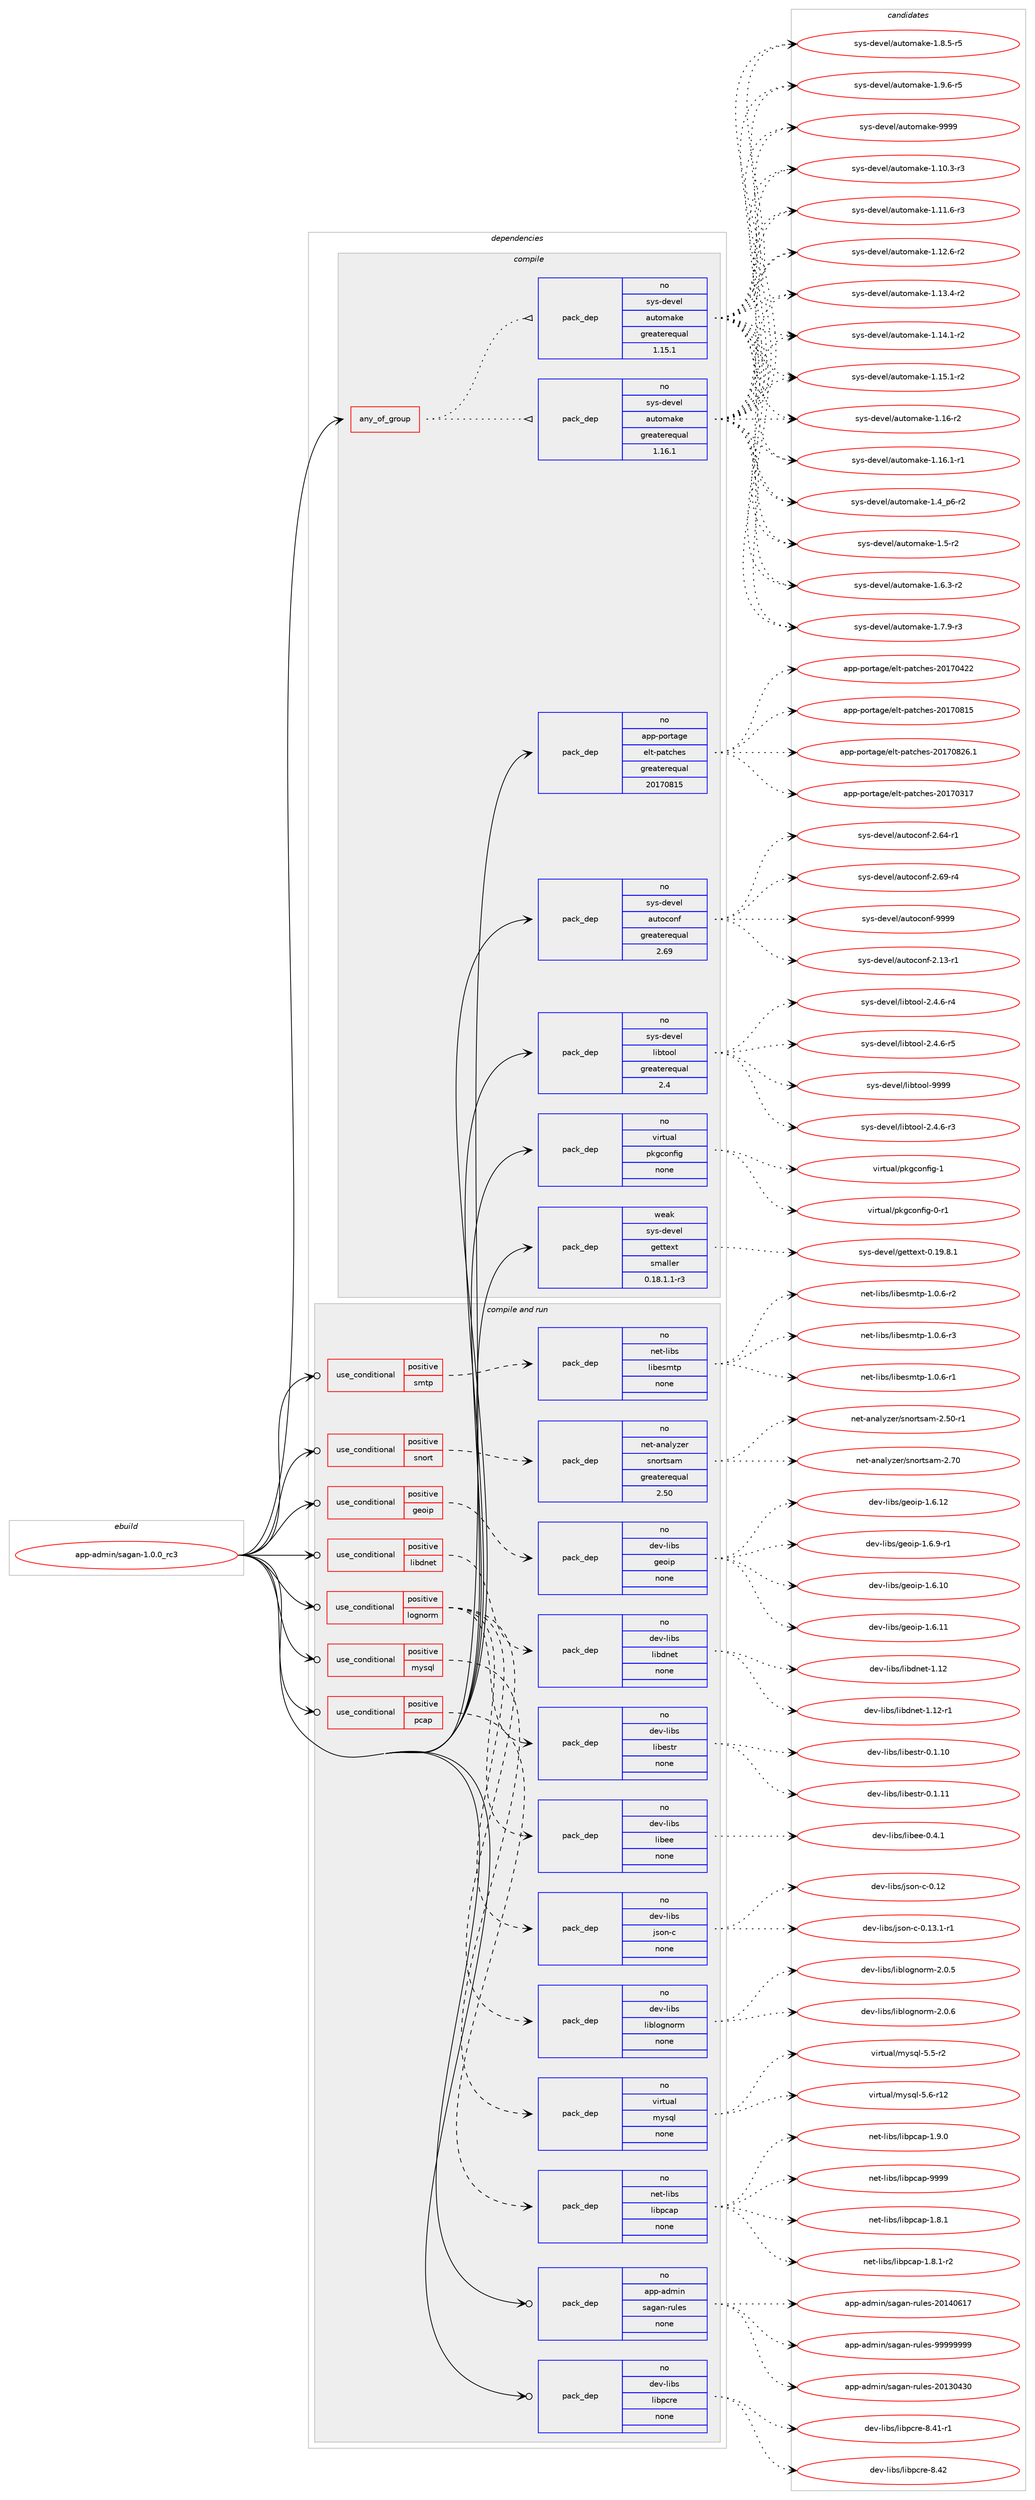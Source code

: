 digraph prolog {

# *************
# Graph options
# *************

newrank=true;
concentrate=true;
compound=true;
graph [rankdir=LR,fontname=Helvetica,fontsize=10,ranksep=1.5];#, ranksep=2.5, nodesep=0.2];
edge  [arrowhead=vee];
node  [fontname=Helvetica,fontsize=10];

# **********
# The ebuild
# **********

subgraph cluster_leftcol {
color=gray;
rank=same;
label=<<i>ebuild</i>>;
id [label="app-admin/sagan-1.0.0_rc3", color=red, width=4, href="../app-admin/sagan-1.0.0_rc3.svg"];
}

# ****************
# The dependencies
# ****************

subgraph cluster_midcol {
color=gray;
label=<<i>dependencies</i>>;
subgraph cluster_compile {
fillcolor="#eeeeee";
style=filled;
label=<<i>compile</i>>;
subgraph any45 {
dependency740 [label=<<TABLE BORDER="0" CELLBORDER="1" CELLSPACING="0" CELLPADDING="4"><TR><TD CELLPADDING="10">any_of_group</TD></TR></TABLE>>, shape=none, color=red];subgraph pack599 {
dependency741 [label=<<TABLE BORDER="0" CELLBORDER="1" CELLSPACING="0" CELLPADDING="4" WIDTH="220"><TR><TD ROWSPAN="6" CELLPADDING="30">pack_dep</TD></TR><TR><TD WIDTH="110">no</TD></TR><TR><TD>sys-devel</TD></TR><TR><TD>automake</TD></TR><TR><TD>greaterequal</TD></TR><TR><TD>1.16.1</TD></TR></TABLE>>, shape=none, color=blue];
}
dependency740:e -> dependency741:w [weight=20,style="dotted",arrowhead="oinv"];
subgraph pack600 {
dependency742 [label=<<TABLE BORDER="0" CELLBORDER="1" CELLSPACING="0" CELLPADDING="4" WIDTH="220"><TR><TD ROWSPAN="6" CELLPADDING="30">pack_dep</TD></TR><TR><TD WIDTH="110">no</TD></TR><TR><TD>sys-devel</TD></TR><TR><TD>automake</TD></TR><TR><TD>greaterequal</TD></TR><TR><TD>1.15.1</TD></TR></TABLE>>, shape=none, color=blue];
}
dependency740:e -> dependency742:w [weight=20,style="dotted",arrowhead="oinv"];
}
id:e -> dependency740:w [weight=20,style="solid",arrowhead="vee"];
subgraph pack601 {
dependency743 [label=<<TABLE BORDER="0" CELLBORDER="1" CELLSPACING="0" CELLPADDING="4" WIDTH="220"><TR><TD ROWSPAN="6" CELLPADDING="30">pack_dep</TD></TR><TR><TD WIDTH="110">no</TD></TR><TR><TD>app-portage</TD></TR><TR><TD>elt-patches</TD></TR><TR><TD>greaterequal</TD></TR><TR><TD>20170815</TD></TR></TABLE>>, shape=none, color=blue];
}
id:e -> dependency743:w [weight=20,style="solid",arrowhead="vee"];
subgraph pack602 {
dependency744 [label=<<TABLE BORDER="0" CELLBORDER="1" CELLSPACING="0" CELLPADDING="4" WIDTH="220"><TR><TD ROWSPAN="6" CELLPADDING="30">pack_dep</TD></TR><TR><TD WIDTH="110">no</TD></TR><TR><TD>sys-devel</TD></TR><TR><TD>autoconf</TD></TR><TR><TD>greaterequal</TD></TR><TR><TD>2.69</TD></TR></TABLE>>, shape=none, color=blue];
}
id:e -> dependency744:w [weight=20,style="solid",arrowhead="vee"];
subgraph pack603 {
dependency745 [label=<<TABLE BORDER="0" CELLBORDER="1" CELLSPACING="0" CELLPADDING="4" WIDTH="220"><TR><TD ROWSPAN="6" CELLPADDING="30">pack_dep</TD></TR><TR><TD WIDTH="110">no</TD></TR><TR><TD>sys-devel</TD></TR><TR><TD>libtool</TD></TR><TR><TD>greaterequal</TD></TR><TR><TD>2.4</TD></TR></TABLE>>, shape=none, color=blue];
}
id:e -> dependency745:w [weight=20,style="solid",arrowhead="vee"];
subgraph pack604 {
dependency746 [label=<<TABLE BORDER="0" CELLBORDER="1" CELLSPACING="0" CELLPADDING="4" WIDTH="220"><TR><TD ROWSPAN="6" CELLPADDING="30">pack_dep</TD></TR><TR><TD WIDTH="110">no</TD></TR><TR><TD>virtual</TD></TR><TR><TD>pkgconfig</TD></TR><TR><TD>none</TD></TR><TR><TD></TD></TR></TABLE>>, shape=none, color=blue];
}
id:e -> dependency746:w [weight=20,style="solid",arrowhead="vee"];
subgraph pack605 {
dependency747 [label=<<TABLE BORDER="0" CELLBORDER="1" CELLSPACING="0" CELLPADDING="4" WIDTH="220"><TR><TD ROWSPAN="6" CELLPADDING="30">pack_dep</TD></TR><TR><TD WIDTH="110">weak</TD></TR><TR><TD>sys-devel</TD></TR><TR><TD>gettext</TD></TR><TR><TD>smaller</TD></TR><TR><TD>0.18.1.1-r3</TD></TR></TABLE>>, shape=none, color=blue];
}
id:e -> dependency747:w [weight=20,style="solid",arrowhead="vee"];
}
subgraph cluster_compileandrun {
fillcolor="#eeeeee";
style=filled;
label=<<i>compile and run</i>>;
subgraph cond95 {
dependency748 [label=<<TABLE BORDER="0" CELLBORDER="1" CELLSPACING="0" CELLPADDING="4"><TR><TD ROWSPAN="3" CELLPADDING="10">use_conditional</TD></TR><TR><TD>positive</TD></TR><TR><TD>geoip</TD></TR></TABLE>>, shape=none, color=red];
subgraph pack606 {
dependency749 [label=<<TABLE BORDER="0" CELLBORDER="1" CELLSPACING="0" CELLPADDING="4" WIDTH="220"><TR><TD ROWSPAN="6" CELLPADDING="30">pack_dep</TD></TR><TR><TD WIDTH="110">no</TD></TR><TR><TD>dev-libs</TD></TR><TR><TD>geoip</TD></TR><TR><TD>none</TD></TR><TR><TD></TD></TR></TABLE>>, shape=none, color=blue];
}
dependency748:e -> dependency749:w [weight=20,style="dashed",arrowhead="vee"];
}
id:e -> dependency748:w [weight=20,style="solid",arrowhead="odotvee"];
subgraph cond96 {
dependency750 [label=<<TABLE BORDER="0" CELLBORDER="1" CELLSPACING="0" CELLPADDING="4"><TR><TD ROWSPAN="3" CELLPADDING="10">use_conditional</TD></TR><TR><TD>positive</TD></TR><TR><TD>libdnet</TD></TR></TABLE>>, shape=none, color=red];
subgraph pack607 {
dependency751 [label=<<TABLE BORDER="0" CELLBORDER="1" CELLSPACING="0" CELLPADDING="4" WIDTH="220"><TR><TD ROWSPAN="6" CELLPADDING="30">pack_dep</TD></TR><TR><TD WIDTH="110">no</TD></TR><TR><TD>dev-libs</TD></TR><TR><TD>libdnet</TD></TR><TR><TD>none</TD></TR><TR><TD></TD></TR></TABLE>>, shape=none, color=blue];
}
dependency750:e -> dependency751:w [weight=20,style="dashed",arrowhead="vee"];
}
id:e -> dependency750:w [weight=20,style="solid",arrowhead="odotvee"];
subgraph cond97 {
dependency752 [label=<<TABLE BORDER="0" CELLBORDER="1" CELLSPACING="0" CELLPADDING="4"><TR><TD ROWSPAN="3" CELLPADDING="10">use_conditional</TD></TR><TR><TD>positive</TD></TR><TR><TD>lognorm</TD></TR></TABLE>>, shape=none, color=red];
subgraph pack608 {
dependency753 [label=<<TABLE BORDER="0" CELLBORDER="1" CELLSPACING="0" CELLPADDING="4" WIDTH="220"><TR><TD ROWSPAN="6" CELLPADDING="30">pack_dep</TD></TR><TR><TD WIDTH="110">no</TD></TR><TR><TD>dev-libs</TD></TR><TR><TD>liblognorm</TD></TR><TR><TD>none</TD></TR><TR><TD></TD></TR></TABLE>>, shape=none, color=blue];
}
dependency752:e -> dependency753:w [weight=20,style="dashed",arrowhead="vee"];
subgraph pack609 {
dependency754 [label=<<TABLE BORDER="0" CELLBORDER="1" CELLSPACING="0" CELLPADDING="4" WIDTH="220"><TR><TD ROWSPAN="6" CELLPADDING="30">pack_dep</TD></TR><TR><TD WIDTH="110">no</TD></TR><TR><TD>dev-libs</TD></TR><TR><TD>json-c</TD></TR><TR><TD>none</TD></TR><TR><TD></TD></TR></TABLE>>, shape=none, color=blue];
}
dependency752:e -> dependency754:w [weight=20,style="dashed",arrowhead="vee"];
subgraph pack610 {
dependency755 [label=<<TABLE BORDER="0" CELLBORDER="1" CELLSPACING="0" CELLPADDING="4" WIDTH="220"><TR><TD ROWSPAN="6" CELLPADDING="30">pack_dep</TD></TR><TR><TD WIDTH="110">no</TD></TR><TR><TD>dev-libs</TD></TR><TR><TD>libee</TD></TR><TR><TD>none</TD></TR><TR><TD></TD></TR></TABLE>>, shape=none, color=blue];
}
dependency752:e -> dependency755:w [weight=20,style="dashed",arrowhead="vee"];
subgraph pack611 {
dependency756 [label=<<TABLE BORDER="0" CELLBORDER="1" CELLSPACING="0" CELLPADDING="4" WIDTH="220"><TR><TD ROWSPAN="6" CELLPADDING="30">pack_dep</TD></TR><TR><TD WIDTH="110">no</TD></TR><TR><TD>dev-libs</TD></TR><TR><TD>libestr</TD></TR><TR><TD>none</TD></TR><TR><TD></TD></TR></TABLE>>, shape=none, color=blue];
}
dependency752:e -> dependency756:w [weight=20,style="dashed",arrowhead="vee"];
}
id:e -> dependency752:w [weight=20,style="solid",arrowhead="odotvee"];
subgraph cond98 {
dependency757 [label=<<TABLE BORDER="0" CELLBORDER="1" CELLSPACING="0" CELLPADDING="4"><TR><TD ROWSPAN="3" CELLPADDING="10">use_conditional</TD></TR><TR><TD>positive</TD></TR><TR><TD>mysql</TD></TR></TABLE>>, shape=none, color=red];
subgraph pack612 {
dependency758 [label=<<TABLE BORDER="0" CELLBORDER="1" CELLSPACING="0" CELLPADDING="4" WIDTH="220"><TR><TD ROWSPAN="6" CELLPADDING="30">pack_dep</TD></TR><TR><TD WIDTH="110">no</TD></TR><TR><TD>virtual</TD></TR><TR><TD>mysql</TD></TR><TR><TD>none</TD></TR><TR><TD></TD></TR></TABLE>>, shape=none, color=blue];
}
dependency757:e -> dependency758:w [weight=20,style="dashed",arrowhead="vee"];
}
id:e -> dependency757:w [weight=20,style="solid",arrowhead="odotvee"];
subgraph cond99 {
dependency759 [label=<<TABLE BORDER="0" CELLBORDER="1" CELLSPACING="0" CELLPADDING="4"><TR><TD ROWSPAN="3" CELLPADDING="10">use_conditional</TD></TR><TR><TD>positive</TD></TR><TR><TD>pcap</TD></TR></TABLE>>, shape=none, color=red];
subgraph pack613 {
dependency760 [label=<<TABLE BORDER="0" CELLBORDER="1" CELLSPACING="0" CELLPADDING="4" WIDTH="220"><TR><TD ROWSPAN="6" CELLPADDING="30">pack_dep</TD></TR><TR><TD WIDTH="110">no</TD></TR><TR><TD>net-libs</TD></TR><TR><TD>libpcap</TD></TR><TR><TD>none</TD></TR><TR><TD></TD></TR></TABLE>>, shape=none, color=blue];
}
dependency759:e -> dependency760:w [weight=20,style="dashed",arrowhead="vee"];
}
id:e -> dependency759:w [weight=20,style="solid",arrowhead="odotvee"];
subgraph cond100 {
dependency761 [label=<<TABLE BORDER="0" CELLBORDER="1" CELLSPACING="0" CELLPADDING="4"><TR><TD ROWSPAN="3" CELLPADDING="10">use_conditional</TD></TR><TR><TD>positive</TD></TR><TR><TD>smtp</TD></TR></TABLE>>, shape=none, color=red];
subgraph pack614 {
dependency762 [label=<<TABLE BORDER="0" CELLBORDER="1" CELLSPACING="0" CELLPADDING="4" WIDTH="220"><TR><TD ROWSPAN="6" CELLPADDING="30">pack_dep</TD></TR><TR><TD WIDTH="110">no</TD></TR><TR><TD>net-libs</TD></TR><TR><TD>libesmtp</TD></TR><TR><TD>none</TD></TR><TR><TD></TD></TR></TABLE>>, shape=none, color=blue];
}
dependency761:e -> dependency762:w [weight=20,style="dashed",arrowhead="vee"];
}
id:e -> dependency761:w [weight=20,style="solid",arrowhead="odotvee"];
subgraph cond101 {
dependency763 [label=<<TABLE BORDER="0" CELLBORDER="1" CELLSPACING="0" CELLPADDING="4"><TR><TD ROWSPAN="3" CELLPADDING="10">use_conditional</TD></TR><TR><TD>positive</TD></TR><TR><TD>snort</TD></TR></TABLE>>, shape=none, color=red];
subgraph pack615 {
dependency764 [label=<<TABLE BORDER="0" CELLBORDER="1" CELLSPACING="0" CELLPADDING="4" WIDTH="220"><TR><TD ROWSPAN="6" CELLPADDING="30">pack_dep</TD></TR><TR><TD WIDTH="110">no</TD></TR><TR><TD>net-analyzer</TD></TR><TR><TD>snortsam</TD></TR><TR><TD>greaterequal</TD></TR><TR><TD>2.50</TD></TR></TABLE>>, shape=none, color=blue];
}
dependency763:e -> dependency764:w [weight=20,style="dashed",arrowhead="vee"];
}
id:e -> dependency763:w [weight=20,style="solid",arrowhead="odotvee"];
subgraph pack616 {
dependency765 [label=<<TABLE BORDER="0" CELLBORDER="1" CELLSPACING="0" CELLPADDING="4" WIDTH="220"><TR><TD ROWSPAN="6" CELLPADDING="30">pack_dep</TD></TR><TR><TD WIDTH="110">no</TD></TR><TR><TD>app-admin</TD></TR><TR><TD>sagan-rules</TD></TR><TR><TD>none</TD></TR><TR><TD></TD></TR></TABLE>>, shape=none, color=blue];
}
id:e -> dependency765:w [weight=20,style="solid",arrowhead="odotvee"];
subgraph pack617 {
dependency766 [label=<<TABLE BORDER="0" CELLBORDER="1" CELLSPACING="0" CELLPADDING="4" WIDTH="220"><TR><TD ROWSPAN="6" CELLPADDING="30">pack_dep</TD></TR><TR><TD WIDTH="110">no</TD></TR><TR><TD>dev-libs</TD></TR><TR><TD>libpcre</TD></TR><TR><TD>none</TD></TR><TR><TD></TD></TR></TABLE>>, shape=none, color=blue];
}
id:e -> dependency766:w [weight=20,style="solid",arrowhead="odotvee"];
}
subgraph cluster_run {
fillcolor="#eeeeee";
style=filled;
label=<<i>run</i>>;
}
}

# **************
# The candidates
# **************

subgraph cluster_choices {
rank=same;
color=gray;
label=<<i>candidates</i>>;

subgraph choice599 {
color=black;
nodesep=1;
choice11512111545100101118101108479711711611110997107101454946494846514511451 [label="sys-devel/automake-1.10.3-r3", color=red, width=4,href="../sys-devel/automake-1.10.3-r3.svg"];
choice11512111545100101118101108479711711611110997107101454946494946544511451 [label="sys-devel/automake-1.11.6-r3", color=red, width=4,href="../sys-devel/automake-1.11.6-r3.svg"];
choice11512111545100101118101108479711711611110997107101454946495046544511450 [label="sys-devel/automake-1.12.6-r2", color=red, width=4,href="../sys-devel/automake-1.12.6-r2.svg"];
choice11512111545100101118101108479711711611110997107101454946495146524511450 [label="sys-devel/automake-1.13.4-r2", color=red, width=4,href="../sys-devel/automake-1.13.4-r2.svg"];
choice11512111545100101118101108479711711611110997107101454946495246494511450 [label="sys-devel/automake-1.14.1-r2", color=red, width=4,href="../sys-devel/automake-1.14.1-r2.svg"];
choice11512111545100101118101108479711711611110997107101454946495346494511450 [label="sys-devel/automake-1.15.1-r2", color=red, width=4,href="../sys-devel/automake-1.15.1-r2.svg"];
choice1151211154510010111810110847971171161111099710710145494649544511450 [label="sys-devel/automake-1.16-r2", color=red, width=4,href="../sys-devel/automake-1.16-r2.svg"];
choice11512111545100101118101108479711711611110997107101454946495446494511449 [label="sys-devel/automake-1.16.1-r1", color=red, width=4,href="../sys-devel/automake-1.16.1-r1.svg"];
choice115121115451001011181011084797117116111109971071014549465295112544511450 [label="sys-devel/automake-1.4_p6-r2", color=red, width=4,href="../sys-devel/automake-1.4_p6-r2.svg"];
choice11512111545100101118101108479711711611110997107101454946534511450 [label="sys-devel/automake-1.5-r2", color=red, width=4,href="../sys-devel/automake-1.5-r2.svg"];
choice115121115451001011181011084797117116111109971071014549465446514511450 [label="sys-devel/automake-1.6.3-r2", color=red, width=4,href="../sys-devel/automake-1.6.3-r2.svg"];
choice115121115451001011181011084797117116111109971071014549465546574511451 [label="sys-devel/automake-1.7.9-r3", color=red, width=4,href="../sys-devel/automake-1.7.9-r3.svg"];
choice115121115451001011181011084797117116111109971071014549465646534511453 [label="sys-devel/automake-1.8.5-r5", color=red, width=4,href="../sys-devel/automake-1.8.5-r5.svg"];
choice115121115451001011181011084797117116111109971071014549465746544511453 [label="sys-devel/automake-1.9.6-r5", color=red, width=4,href="../sys-devel/automake-1.9.6-r5.svg"];
choice115121115451001011181011084797117116111109971071014557575757 [label="sys-devel/automake-9999", color=red, width=4,href="../sys-devel/automake-9999.svg"];
dependency741:e -> choice11512111545100101118101108479711711611110997107101454946494846514511451:w [style=dotted,weight="100"];
dependency741:e -> choice11512111545100101118101108479711711611110997107101454946494946544511451:w [style=dotted,weight="100"];
dependency741:e -> choice11512111545100101118101108479711711611110997107101454946495046544511450:w [style=dotted,weight="100"];
dependency741:e -> choice11512111545100101118101108479711711611110997107101454946495146524511450:w [style=dotted,weight="100"];
dependency741:e -> choice11512111545100101118101108479711711611110997107101454946495246494511450:w [style=dotted,weight="100"];
dependency741:e -> choice11512111545100101118101108479711711611110997107101454946495346494511450:w [style=dotted,weight="100"];
dependency741:e -> choice1151211154510010111810110847971171161111099710710145494649544511450:w [style=dotted,weight="100"];
dependency741:e -> choice11512111545100101118101108479711711611110997107101454946495446494511449:w [style=dotted,weight="100"];
dependency741:e -> choice115121115451001011181011084797117116111109971071014549465295112544511450:w [style=dotted,weight="100"];
dependency741:e -> choice11512111545100101118101108479711711611110997107101454946534511450:w [style=dotted,weight="100"];
dependency741:e -> choice115121115451001011181011084797117116111109971071014549465446514511450:w [style=dotted,weight="100"];
dependency741:e -> choice115121115451001011181011084797117116111109971071014549465546574511451:w [style=dotted,weight="100"];
dependency741:e -> choice115121115451001011181011084797117116111109971071014549465646534511453:w [style=dotted,weight="100"];
dependency741:e -> choice115121115451001011181011084797117116111109971071014549465746544511453:w [style=dotted,weight="100"];
dependency741:e -> choice115121115451001011181011084797117116111109971071014557575757:w [style=dotted,weight="100"];
}
subgraph choice600 {
color=black;
nodesep=1;
choice11512111545100101118101108479711711611110997107101454946494846514511451 [label="sys-devel/automake-1.10.3-r3", color=red, width=4,href="../sys-devel/automake-1.10.3-r3.svg"];
choice11512111545100101118101108479711711611110997107101454946494946544511451 [label="sys-devel/automake-1.11.6-r3", color=red, width=4,href="../sys-devel/automake-1.11.6-r3.svg"];
choice11512111545100101118101108479711711611110997107101454946495046544511450 [label="sys-devel/automake-1.12.6-r2", color=red, width=4,href="../sys-devel/automake-1.12.6-r2.svg"];
choice11512111545100101118101108479711711611110997107101454946495146524511450 [label="sys-devel/automake-1.13.4-r2", color=red, width=4,href="../sys-devel/automake-1.13.4-r2.svg"];
choice11512111545100101118101108479711711611110997107101454946495246494511450 [label="sys-devel/automake-1.14.1-r2", color=red, width=4,href="../sys-devel/automake-1.14.1-r2.svg"];
choice11512111545100101118101108479711711611110997107101454946495346494511450 [label="sys-devel/automake-1.15.1-r2", color=red, width=4,href="../sys-devel/automake-1.15.1-r2.svg"];
choice1151211154510010111810110847971171161111099710710145494649544511450 [label="sys-devel/automake-1.16-r2", color=red, width=4,href="../sys-devel/automake-1.16-r2.svg"];
choice11512111545100101118101108479711711611110997107101454946495446494511449 [label="sys-devel/automake-1.16.1-r1", color=red, width=4,href="../sys-devel/automake-1.16.1-r1.svg"];
choice115121115451001011181011084797117116111109971071014549465295112544511450 [label="sys-devel/automake-1.4_p6-r2", color=red, width=4,href="../sys-devel/automake-1.4_p6-r2.svg"];
choice11512111545100101118101108479711711611110997107101454946534511450 [label="sys-devel/automake-1.5-r2", color=red, width=4,href="../sys-devel/automake-1.5-r2.svg"];
choice115121115451001011181011084797117116111109971071014549465446514511450 [label="sys-devel/automake-1.6.3-r2", color=red, width=4,href="../sys-devel/automake-1.6.3-r2.svg"];
choice115121115451001011181011084797117116111109971071014549465546574511451 [label="sys-devel/automake-1.7.9-r3", color=red, width=4,href="../sys-devel/automake-1.7.9-r3.svg"];
choice115121115451001011181011084797117116111109971071014549465646534511453 [label="sys-devel/automake-1.8.5-r5", color=red, width=4,href="../sys-devel/automake-1.8.5-r5.svg"];
choice115121115451001011181011084797117116111109971071014549465746544511453 [label="sys-devel/automake-1.9.6-r5", color=red, width=4,href="../sys-devel/automake-1.9.6-r5.svg"];
choice115121115451001011181011084797117116111109971071014557575757 [label="sys-devel/automake-9999", color=red, width=4,href="../sys-devel/automake-9999.svg"];
dependency742:e -> choice11512111545100101118101108479711711611110997107101454946494846514511451:w [style=dotted,weight="100"];
dependency742:e -> choice11512111545100101118101108479711711611110997107101454946494946544511451:w [style=dotted,weight="100"];
dependency742:e -> choice11512111545100101118101108479711711611110997107101454946495046544511450:w [style=dotted,weight="100"];
dependency742:e -> choice11512111545100101118101108479711711611110997107101454946495146524511450:w [style=dotted,weight="100"];
dependency742:e -> choice11512111545100101118101108479711711611110997107101454946495246494511450:w [style=dotted,weight="100"];
dependency742:e -> choice11512111545100101118101108479711711611110997107101454946495346494511450:w [style=dotted,weight="100"];
dependency742:e -> choice1151211154510010111810110847971171161111099710710145494649544511450:w [style=dotted,weight="100"];
dependency742:e -> choice11512111545100101118101108479711711611110997107101454946495446494511449:w [style=dotted,weight="100"];
dependency742:e -> choice115121115451001011181011084797117116111109971071014549465295112544511450:w [style=dotted,weight="100"];
dependency742:e -> choice11512111545100101118101108479711711611110997107101454946534511450:w [style=dotted,weight="100"];
dependency742:e -> choice115121115451001011181011084797117116111109971071014549465446514511450:w [style=dotted,weight="100"];
dependency742:e -> choice115121115451001011181011084797117116111109971071014549465546574511451:w [style=dotted,weight="100"];
dependency742:e -> choice115121115451001011181011084797117116111109971071014549465646534511453:w [style=dotted,weight="100"];
dependency742:e -> choice115121115451001011181011084797117116111109971071014549465746544511453:w [style=dotted,weight="100"];
dependency742:e -> choice115121115451001011181011084797117116111109971071014557575757:w [style=dotted,weight="100"];
}
subgraph choice601 {
color=black;
nodesep=1;
choice97112112451121111141169710310147101108116451129711699104101115455048495548514955 [label="app-portage/elt-patches-20170317", color=red, width=4,href="../app-portage/elt-patches-20170317.svg"];
choice97112112451121111141169710310147101108116451129711699104101115455048495548525050 [label="app-portage/elt-patches-20170422", color=red, width=4,href="../app-portage/elt-patches-20170422.svg"];
choice97112112451121111141169710310147101108116451129711699104101115455048495548564953 [label="app-portage/elt-patches-20170815", color=red, width=4,href="../app-portage/elt-patches-20170815.svg"];
choice971121124511211111411697103101471011081164511297116991041011154550484955485650544649 [label="app-portage/elt-patches-20170826.1", color=red, width=4,href="../app-portage/elt-patches-20170826.1.svg"];
dependency743:e -> choice97112112451121111141169710310147101108116451129711699104101115455048495548514955:w [style=dotted,weight="100"];
dependency743:e -> choice97112112451121111141169710310147101108116451129711699104101115455048495548525050:w [style=dotted,weight="100"];
dependency743:e -> choice97112112451121111141169710310147101108116451129711699104101115455048495548564953:w [style=dotted,weight="100"];
dependency743:e -> choice971121124511211111411697103101471011081164511297116991041011154550484955485650544649:w [style=dotted,weight="100"];
}
subgraph choice602 {
color=black;
nodesep=1;
choice1151211154510010111810110847971171161119911111010245504649514511449 [label="sys-devel/autoconf-2.13-r1", color=red, width=4,href="../sys-devel/autoconf-2.13-r1.svg"];
choice1151211154510010111810110847971171161119911111010245504654524511449 [label="sys-devel/autoconf-2.64-r1", color=red, width=4,href="../sys-devel/autoconf-2.64-r1.svg"];
choice1151211154510010111810110847971171161119911111010245504654574511452 [label="sys-devel/autoconf-2.69-r4", color=red, width=4,href="../sys-devel/autoconf-2.69-r4.svg"];
choice115121115451001011181011084797117116111991111101024557575757 [label="sys-devel/autoconf-9999", color=red, width=4,href="../sys-devel/autoconf-9999.svg"];
dependency744:e -> choice1151211154510010111810110847971171161119911111010245504649514511449:w [style=dotted,weight="100"];
dependency744:e -> choice1151211154510010111810110847971171161119911111010245504654524511449:w [style=dotted,weight="100"];
dependency744:e -> choice1151211154510010111810110847971171161119911111010245504654574511452:w [style=dotted,weight="100"];
dependency744:e -> choice115121115451001011181011084797117116111991111101024557575757:w [style=dotted,weight="100"];
}
subgraph choice603 {
color=black;
nodesep=1;
choice1151211154510010111810110847108105981161111111084550465246544511451 [label="sys-devel/libtool-2.4.6-r3", color=red, width=4,href="../sys-devel/libtool-2.4.6-r3.svg"];
choice1151211154510010111810110847108105981161111111084550465246544511452 [label="sys-devel/libtool-2.4.6-r4", color=red, width=4,href="../sys-devel/libtool-2.4.6-r4.svg"];
choice1151211154510010111810110847108105981161111111084550465246544511453 [label="sys-devel/libtool-2.4.6-r5", color=red, width=4,href="../sys-devel/libtool-2.4.6-r5.svg"];
choice1151211154510010111810110847108105981161111111084557575757 [label="sys-devel/libtool-9999", color=red, width=4,href="../sys-devel/libtool-9999.svg"];
dependency745:e -> choice1151211154510010111810110847108105981161111111084550465246544511451:w [style=dotted,weight="100"];
dependency745:e -> choice1151211154510010111810110847108105981161111111084550465246544511452:w [style=dotted,weight="100"];
dependency745:e -> choice1151211154510010111810110847108105981161111111084550465246544511453:w [style=dotted,weight="100"];
dependency745:e -> choice1151211154510010111810110847108105981161111111084557575757:w [style=dotted,weight="100"];
}
subgraph choice604 {
color=black;
nodesep=1;
choice11810511411611797108471121071039911111010210510345484511449 [label="virtual/pkgconfig-0-r1", color=red, width=4,href="../virtual/pkgconfig-0-r1.svg"];
choice1181051141161179710847112107103991111101021051034549 [label="virtual/pkgconfig-1", color=red, width=4,href="../virtual/pkgconfig-1.svg"];
dependency746:e -> choice11810511411611797108471121071039911111010210510345484511449:w [style=dotted,weight="100"];
dependency746:e -> choice1181051141161179710847112107103991111101021051034549:w [style=dotted,weight="100"];
}
subgraph choice605 {
color=black;
nodesep=1;
choice1151211154510010111810110847103101116116101120116454846495746564649 [label="sys-devel/gettext-0.19.8.1", color=red, width=4,href="../sys-devel/gettext-0.19.8.1.svg"];
dependency747:e -> choice1151211154510010111810110847103101116116101120116454846495746564649:w [style=dotted,weight="100"];
}
subgraph choice606 {
color=black;
nodesep=1;
choice10010111845108105981154710310111110511245494654464948 [label="dev-libs/geoip-1.6.10", color=red, width=4,href="../dev-libs/geoip-1.6.10.svg"];
choice10010111845108105981154710310111110511245494654464949 [label="dev-libs/geoip-1.6.11", color=red, width=4,href="../dev-libs/geoip-1.6.11.svg"];
choice10010111845108105981154710310111110511245494654464950 [label="dev-libs/geoip-1.6.12", color=red, width=4,href="../dev-libs/geoip-1.6.12.svg"];
choice1001011184510810598115471031011111051124549465446574511449 [label="dev-libs/geoip-1.6.9-r1", color=red, width=4,href="../dev-libs/geoip-1.6.9-r1.svg"];
dependency749:e -> choice10010111845108105981154710310111110511245494654464948:w [style=dotted,weight="100"];
dependency749:e -> choice10010111845108105981154710310111110511245494654464949:w [style=dotted,weight="100"];
dependency749:e -> choice10010111845108105981154710310111110511245494654464950:w [style=dotted,weight="100"];
dependency749:e -> choice1001011184510810598115471031011111051124549465446574511449:w [style=dotted,weight="100"];
}
subgraph choice607 {
color=black;
nodesep=1;
choice100101118451081059811547108105981001101011164549464950 [label="dev-libs/libdnet-1.12", color=red, width=4,href="../dev-libs/libdnet-1.12.svg"];
choice1001011184510810598115471081059810011010111645494649504511449 [label="dev-libs/libdnet-1.12-r1", color=red, width=4,href="../dev-libs/libdnet-1.12-r1.svg"];
dependency751:e -> choice100101118451081059811547108105981001101011164549464950:w [style=dotted,weight="100"];
dependency751:e -> choice1001011184510810598115471081059810011010111645494649504511449:w [style=dotted,weight="100"];
}
subgraph choice608 {
color=black;
nodesep=1;
choice10010111845108105981154710810598108111103110111114109455046484653 [label="dev-libs/liblognorm-2.0.5", color=red, width=4,href="../dev-libs/liblognorm-2.0.5.svg"];
choice10010111845108105981154710810598108111103110111114109455046484654 [label="dev-libs/liblognorm-2.0.6", color=red, width=4,href="../dev-libs/liblognorm-2.0.6.svg"];
dependency753:e -> choice10010111845108105981154710810598108111103110111114109455046484653:w [style=dotted,weight="100"];
dependency753:e -> choice10010111845108105981154710810598108111103110111114109455046484654:w [style=dotted,weight="100"];
}
subgraph choice609 {
color=black;
nodesep=1;
choice10010111845108105981154710611511111045994548464950 [label="dev-libs/json-c-0.12", color=red, width=4,href="../dev-libs/json-c-0.12.svg"];
choice1001011184510810598115471061151111104599454846495146494511449 [label="dev-libs/json-c-0.13.1-r1", color=red, width=4,href="../dev-libs/json-c-0.13.1-r1.svg"];
dependency754:e -> choice10010111845108105981154710611511111045994548464950:w [style=dotted,weight="100"];
dependency754:e -> choice1001011184510810598115471061151111104599454846495146494511449:w [style=dotted,weight="100"];
}
subgraph choice610 {
color=black;
nodesep=1;
choice10010111845108105981154710810598101101454846524649 [label="dev-libs/libee-0.4.1", color=red, width=4,href="../dev-libs/libee-0.4.1.svg"];
dependency755:e -> choice10010111845108105981154710810598101101454846524649:w [style=dotted,weight="100"];
}
subgraph choice611 {
color=black;
nodesep=1;
choice1001011184510810598115471081059810111511611445484649464948 [label="dev-libs/libestr-0.1.10", color=red, width=4,href="../dev-libs/libestr-0.1.10.svg"];
choice1001011184510810598115471081059810111511611445484649464949 [label="dev-libs/libestr-0.1.11", color=red, width=4,href="../dev-libs/libestr-0.1.11.svg"];
dependency756:e -> choice1001011184510810598115471081059810111511611445484649464948:w [style=dotted,weight="100"];
dependency756:e -> choice1001011184510810598115471081059810111511611445484649464949:w [style=dotted,weight="100"];
}
subgraph choice612 {
color=black;
nodesep=1;
choice1181051141161179710847109121115113108455346534511450 [label="virtual/mysql-5.5-r2", color=red, width=4,href="../virtual/mysql-5.5-r2.svg"];
choice118105114116117971084710912111511310845534654451144950 [label="virtual/mysql-5.6-r12", color=red, width=4,href="../virtual/mysql-5.6-r12.svg"];
dependency758:e -> choice1181051141161179710847109121115113108455346534511450:w [style=dotted,weight="100"];
dependency758:e -> choice118105114116117971084710912111511310845534654451144950:w [style=dotted,weight="100"];
}
subgraph choice613 {
color=black;
nodesep=1;
choice110101116451081059811547108105981129997112454946564649 [label="net-libs/libpcap-1.8.1", color=red, width=4,href="../net-libs/libpcap-1.8.1.svg"];
choice1101011164510810598115471081059811299971124549465646494511450 [label="net-libs/libpcap-1.8.1-r2", color=red, width=4,href="../net-libs/libpcap-1.8.1-r2.svg"];
choice110101116451081059811547108105981129997112454946574648 [label="net-libs/libpcap-1.9.0", color=red, width=4,href="../net-libs/libpcap-1.9.0.svg"];
choice1101011164510810598115471081059811299971124557575757 [label="net-libs/libpcap-9999", color=red, width=4,href="../net-libs/libpcap-9999.svg"];
dependency760:e -> choice110101116451081059811547108105981129997112454946564649:w [style=dotted,weight="100"];
dependency760:e -> choice1101011164510810598115471081059811299971124549465646494511450:w [style=dotted,weight="100"];
dependency760:e -> choice110101116451081059811547108105981129997112454946574648:w [style=dotted,weight="100"];
dependency760:e -> choice1101011164510810598115471081059811299971124557575757:w [style=dotted,weight="100"];
}
subgraph choice614 {
color=black;
nodesep=1;
choice110101116451081059811547108105981011151091161124549464846544511449 [label="net-libs/libesmtp-1.0.6-r1", color=red, width=4,href="../net-libs/libesmtp-1.0.6-r1.svg"];
choice110101116451081059811547108105981011151091161124549464846544511450 [label="net-libs/libesmtp-1.0.6-r2", color=red, width=4,href="../net-libs/libesmtp-1.0.6-r2.svg"];
choice110101116451081059811547108105981011151091161124549464846544511451 [label="net-libs/libesmtp-1.0.6-r3", color=red, width=4,href="../net-libs/libesmtp-1.0.6-r3.svg"];
dependency762:e -> choice110101116451081059811547108105981011151091161124549464846544511449:w [style=dotted,weight="100"];
dependency762:e -> choice110101116451081059811547108105981011151091161124549464846544511450:w [style=dotted,weight="100"];
dependency762:e -> choice110101116451081059811547108105981011151091161124549464846544511451:w [style=dotted,weight="100"];
}
subgraph choice615 {
color=black;
nodesep=1;
choice110101116459711097108121122101114471151101111141161159710945504653484511449 [label="net-analyzer/snortsam-2.50-r1", color=red, width=4,href="../net-analyzer/snortsam-2.50-r1.svg"];
choice11010111645971109710812112210111447115110111114116115971094550465548 [label="net-analyzer/snortsam-2.70", color=red, width=4,href="../net-analyzer/snortsam-2.70.svg"];
dependency764:e -> choice110101116459711097108121122101114471151101111141161159710945504653484511449:w [style=dotted,weight="100"];
dependency764:e -> choice11010111645971109710812112210111447115110111114116115971094550465548:w [style=dotted,weight="100"];
}
subgraph choice616 {
color=black;
nodesep=1;
choice97112112459710010910511047115971039711045114117108101115455048495148525148 [label="app-admin/sagan-rules-20130430", color=red, width=4,href="../app-admin/sagan-rules-20130430.svg"];
choice97112112459710010910511047115971039711045114117108101115455048495248544955 [label="app-admin/sagan-rules-20140617", color=red, width=4,href="../app-admin/sagan-rules-20140617.svg"];
choice97112112459710010910511047115971039711045114117108101115455757575757575757 [label="app-admin/sagan-rules-99999999", color=red, width=4,href="../app-admin/sagan-rules-99999999.svg"];
dependency765:e -> choice97112112459710010910511047115971039711045114117108101115455048495148525148:w [style=dotted,weight="100"];
dependency765:e -> choice97112112459710010910511047115971039711045114117108101115455048495248544955:w [style=dotted,weight="100"];
dependency765:e -> choice97112112459710010910511047115971039711045114117108101115455757575757575757:w [style=dotted,weight="100"];
}
subgraph choice617 {
color=black;
nodesep=1;
choice100101118451081059811547108105981129911410145564652494511449 [label="dev-libs/libpcre-8.41-r1", color=red, width=4,href="../dev-libs/libpcre-8.41-r1.svg"];
choice10010111845108105981154710810598112991141014556465250 [label="dev-libs/libpcre-8.42", color=red, width=4,href="../dev-libs/libpcre-8.42.svg"];
dependency766:e -> choice100101118451081059811547108105981129911410145564652494511449:w [style=dotted,weight="100"];
dependency766:e -> choice10010111845108105981154710810598112991141014556465250:w [style=dotted,weight="100"];
}
}

}
